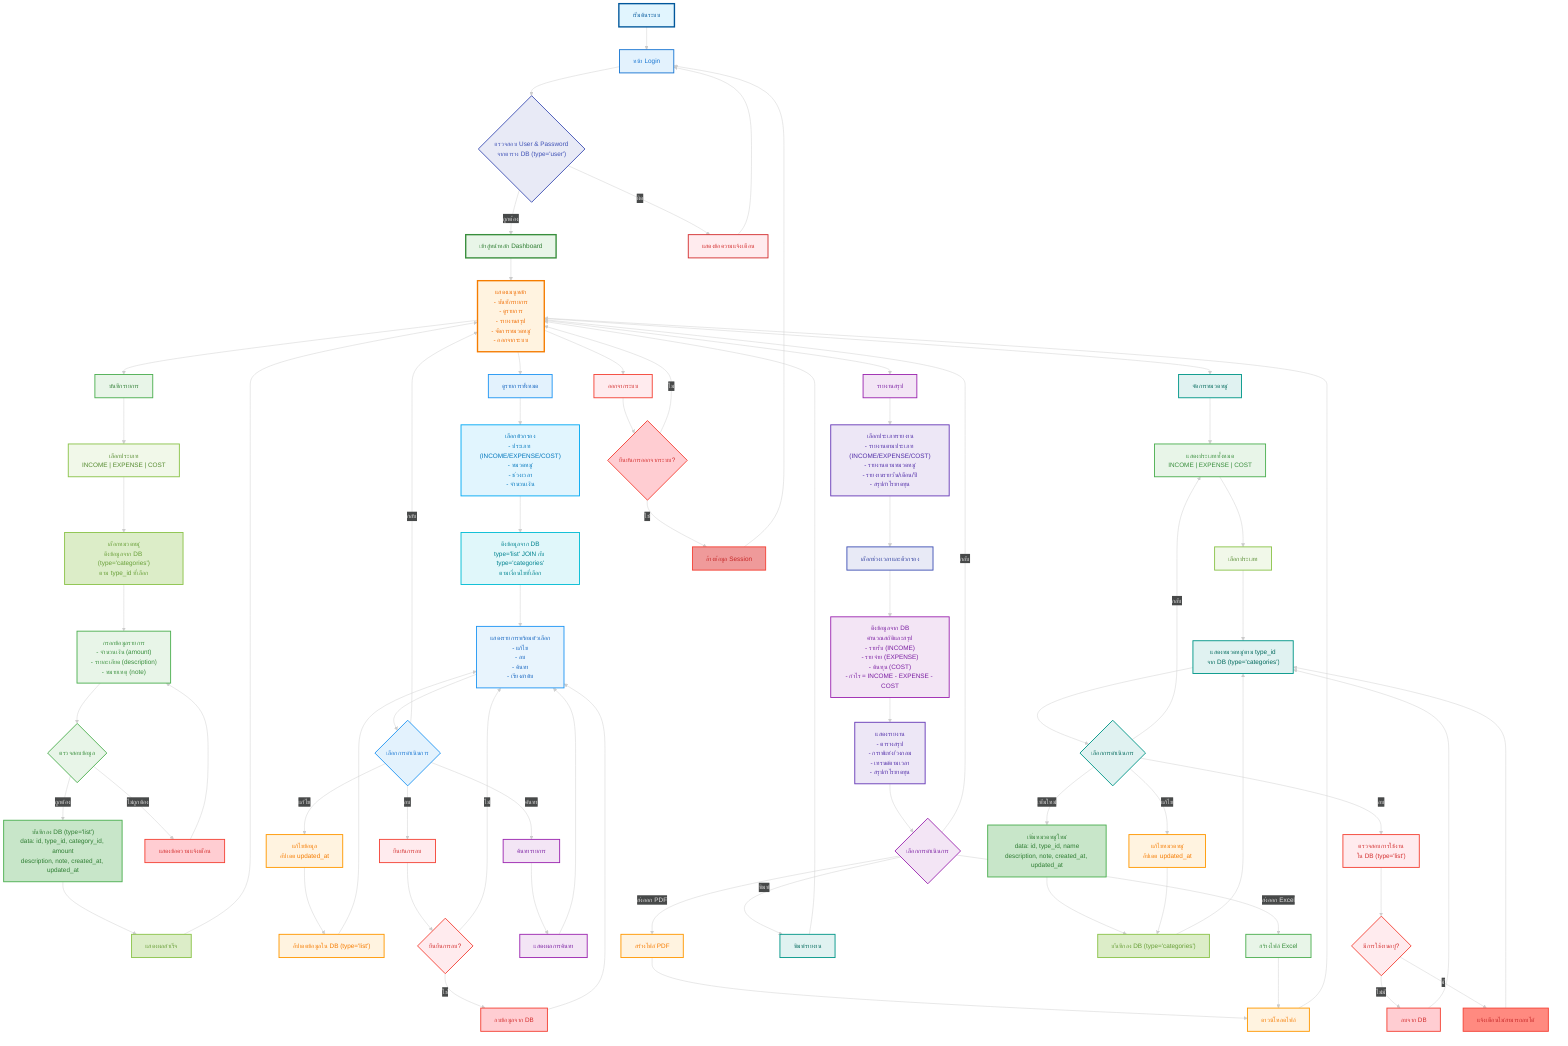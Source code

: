 ---
config:
  layout: dagre
  theme: neo-dark
---
flowchart TD
    A["เริ่มต้นระบบ"] --> B["หน้า Login"]
    B --> C{"ตรวจสอบ User & Password<br>จากตาราง DB (type='user')"}
    C -- ถูกต้อง --> D["เข้าสู่หน้าหลัก Dashboard"]
    C -- ผิด --> E["แสดงข้อความแจ้งเตือน"]
    E --> B
    D --> F["แสดงเมนูหลัก<br>- บันทึกรายการ<br>- ดูรายการ<br>- รายงานสรุป<br>- จัดการหมวดหมู่<br>- ออกจากระบบ"]
    F --> G["บันทึกรายการ"] & I["ดูรายการทั้งหมด"] & J["รายงานสรุป"] & M["จัดการหมวดหมู่"] & L["ออกจากระบบ"]
    G --> G1["เลือกประเภท<br>INCOME | EXPENSE | COST"]
    G1 --> G2["เลือกหมวดหมู่<br>ดึงข้อมูลจาก DB (type='categories')<br>ตาม type_id ที่เลือก"]
    G2 --> G3["กรอกข้อมูลรายการ<br>- จำนวนเงิน (amount)<br>- รายละเอียด (description)<br>- หมายเหตุ (note)"]
    G3 --> G4{"ตรวจสอบข้อมูล"}
    G4 -- ถูกต้อง --> G5["บันทึกลง DB (type='list')<br>data: id, type_id, category_id, amount<br>description, note, created_at, updated_at"]
    G4 -- ไม่ถูกต้อง --> G6["แสดงข้อความแจ้งเตือน"]
    G6 --> G3
    G5 --> G7["แสดงผลสำเร็จ"]
    G7 --> F
    I --> I1["เลือกตัวกรอง<br>- ประเภท (INCOME/EXPENSE/COST)<br>- หมวดหมู่<br>- ช่วงเวลา<br>- จำนวนเงิน"]
    I1 --> I2["ดึงข้อมูลจาก DB<br>type='list' JOIN กับ type='categories'<br>ตามเงื่อนไขที่เลือก"]
    I2 --> I3["แสดงรายการพร้อมตัวเลือก<br>- แก้ไข<br>- ลบ<br>- ค้นหา<br>- เรียงลำดับ"]
    I3 --> I4{"เลือกการดำเนินการ"}
    I4 -- แก้ไข --> I5["แก้ไขข้อมูล<br>อัปเดต updated_at"]
    I4 -- ลบ --> I6["ยืนยันการลบ"]
    I4 -- ค้นหา --> I7["ค้นหารายการ"]
    I4 -- กลับ --> F
    I5 --> I8["อัปเดตข้อมูลใน DB (type='list')"]
    I6 --> I9{"ยืนยันการลบ?"}
    I9 -- ใช่ --> I10["ลบข้อมูลจาก DB"]
    I9 -- ไม่ --> I3
    I7 --> I11["แสดงผลการค้นหา"]
    I8 --> I3
    I10 --> I3
    I11 --> I3
    J --> J1["เลือกประเภทรายงาน<br>- รายงานตามประเภท (INCOME/EXPENSE/COST)<br>- รายงานตามหมวดหมู่<br>- รายงานรายวัน/เดือน/ปี<br>- สรุปกำไรขาดทุน"]
    J1 --> J2["เลือกช่วงเวลาและตัวกรอง"]
    J2 --> J3["ดึงข้อมูลจาก DB<br>คำนวณสถิติและสรุป<br>- รายรับ (INCOME)<br>- รายจ่าย (EXPENSE)<br>- ต้นทุน (COST)<br>- กำไร = INCOME - EXPENSE - COST"]
    J3 --> J4["แสดงรายงาน<br>- ตารางสรุป<br>- กราฟแท่ง/วงกลม<br>- เทรนด์ตามเวลา<br>- สรุปกำไรขาดทุน"]
    J4 --> J5{"เลือกการดำเนินการ"}
    J5 -- ส่งออก PDF --> J6["สร้างไฟล์ PDF"]
    J5 -- ส่งออก Excel --> J7["สร้างไฟล์ Excel"]
    J5 -- พิมพ์ --> J8["พิมพ์รายงาน"]
    J5 -- กลับ --> F
    J6 --> J9["ดาวน์โหลดไฟล์"]
    J7 --> J9
    J8 --> F
    J9 --> F
    M --> M1["แสดงประเภททั้งหมด<br>INCOME | EXPENSE | COST"]
    M1 --> M2["เลือกประเภท"]
    M2 --> M3["แสดงหมวดหมู่ตาม type_id<br>จาก DB (type='categories')"]
    M3 --> M4{"เลือกการดำเนินการ"}
    M4 -- เพิ่มใหม่ --> M5["เพิ่มหมวดหมู่ใหม่<br>data: id, type_id, name<br>description, note, created_at, updated_at"]
    M4 -- แก้ไข --> M6["แก้ไขหมวดหมู่<br>อัปเดต updated_at"]
    M4 -- ลบ --> M7["ตรวจสอบการใช้งาน<br>ใน DB (type='list')"]
    M4 -- กลับ --> M1
    M5 --> M8["บันทึกลง DB (type='categories')"]
    M6 --> M8
    M7 --> M9{"มีการใช้งานอยู่?"}
    M9 -- ไม่มี --> M10["ลบจาก DB"]
    M9 -- มี --> M11["แจ้งเตือนไม่สามารถลบได้"]
    M8 --> M3
    M10 --> M3
    M11 --> M3
    L --> L1{"ยืนยันการออกจากระบบ?"}
    L1 -- ใช่ --> L2["ล้างข้อมูล Session"]
    L1 -- ไม่ --> F
    L2 --> B
    style A fill:#e1f5fe,stroke:#01579b,stroke-width:3px,color:#01579b
    style B fill:#e3f2fd,stroke:#1976d2,stroke-width:2px,color:#1976d2
    style C fill:#e8eaf6,stroke:#3f51b5,stroke-width:2px,color:#3f51b5
    style D fill:#e8f5e8,stroke:#388e3c,stroke-width:3px,color:#2e7d32
    style E fill:#ffebee,stroke:#d32f2f,stroke-width:2px,color:#d32f2f
    style F fill:#fff3e0,stroke:#f57c00,stroke-width:3px,color:#ef6c00
    style G fill:#e8f5e8,stroke:#4caf50,stroke-width:2px,color:#2e7d32
    style I fill:#e3f2fd,stroke:#2196f3,stroke-width:2px,color:#1565c0
    style J fill:#f3e5f5,stroke:#9c27b0,stroke-width:2px,color:#7b1fa2
    style L fill:#ffebee,stroke:#f44336,stroke-width:2px,color:#d32f2f
    style M fill:#e0f2f1,stroke:#009688,stroke-width:2px,color:#00695c
    style G1 fill:#f1f8e9,stroke:#8bc34a,stroke-width:2px,color:#558b2f
    style G2 fill:#dcedc8,stroke:#8bc34a,stroke-width:2px,color:#689f38
    style G3 fill:#e8f5e8,stroke:#4caf50,stroke-width:2px,color:#388e3c
    style G4 fill:#e8f5e8,stroke:#4caf50,stroke-width:2px,color:#388e3c
    style G5 fill:#c8e6c9,stroke:#4caf50,stroke-width:2px,color:#2e7d32
    style G6 fill:#ffcdd2,stroke:#f44336,stroke-width:2px,color:#d32f2f
    style G7 fill:#dcedc8,stroke:#8bc34a,stroke-width:2px,color:#689f38
    style I1 fill:#e1f5fe,stroke:#03a9f4,stroke-width:2px,color:#0277bd
    style I2 fill:#e0f7fa,stroke:#00bcd4,stroke-width:2px,color:#00838f
    style I3 fill:#e8f4fd,stroke:#2196f3,stroke-width:2px,color:#1565c0
    style I4 fill:#e3f2fd,stroke:#2196f3,stroke-width:2px,color:#1976d2
    style I5 fill:#fff3e0,stroke:#ff9800,stroke-width:2px,color:#f57c00
    style I6 fill:#ffebee,stroke:#f44336,stroke-width:2px,color:#d32f2f
    style I7 fill:#f3e5f5,stroke:#9c27b0,stroke-width:2px,color:#7b1fa2
    style I8 fill:#fff3e0,stroke:#ff9800,stroke-width:2px,color:#f57c00
    style I9 fill:#ffebee,stroke:#f44336,stroke-width:2px,color:#d32f2f
    style I10 fill:#ffcdd2,stroke:#f44336,stroke-width:2px,color:#d32f2f
    style I11 fill:#f3e5f5,stroke:#9c27b0,stroke-width:2px,color:#7b1fa2
    style J1 fill:#ede7f6,stroke:#673ab7,stroke-width:2px,color:#512da8
    style J2 fill:#e8eaf6,stroke:#3f51b5,stroke-width:2px,color:#303f9f
    style J3 fill:#f3e5f5,stroke:#9c27b0,stroke-width:2px,color:#7b1fa2
    style J4 fill:#ede7f6,stroke:#673ab7,stroke-width:2px,color:#512da8
    style J5 fill:#f3e5f5,stroke:#9c27b0,stroke-width:2px,color:#7b1fa2
    style J6 fill:#fff3e0,stroke:#ff9800,stroke-width:2px,color:#f57c00
    style J7 fill:#e8f5e8,stroke:#4caf50,stroke-width:2px,color:#388e3c
    style J8 fill:#e0f2f1,stroke:#009688,stroke-width:2px,color:#00695c
    style J9 fill:#fff3e0,stroke:#ff9800,stroke-width:2px,color:#f57c00
    style M1 fill:#e8f5e8,stroke:#4caf50,stroke-width:2px,color:#388e3c
    style M2 fill:#f1f8e9,stroke:#8bc34a,stroke-width:2px,color:#558b2f
    style M3 fill:#e0f2f1,stroke:#009688,stroke-width:2px,color:#00695c
    style M4 fill:#e0f2f1,stroke:#009688,stroke-width:2px,color:#00695c
    style M5 fill:#c8e6c9,stroke:#4caf50,stroke-width:2px,color:#2e7d32
    style M6 fill:#fff3e0,stroke:#ff9800,stroke-width:2px,color:#f57c00
    style M7 fill:#ffebee,stroke:#f44336,stroke-width:2px,color:#d32f2f
    style M8 fill:#dcedc8,stroke:#8bc34a,stroke-width:2px,color:#689f38
    style M9 fill:#ffebee,stroke:#f44336,stroke-width:2px,color:#d32f2f
    style M10 fill:#ffcdd2,stroke:#f44336,stroke-width:2px,color:#d32f2f
    style M11 fill:#ff8a80,stroke:#f44336,stroke-width:2px,color:#c62828
    style L1 fill:#ffcdd2,stroke:#f44336,stroke-width:2px,color:#d32f2f
    style L2 fill:#ef9a9a,stroke:#f44336,stroke-width:2px,color:#c62828